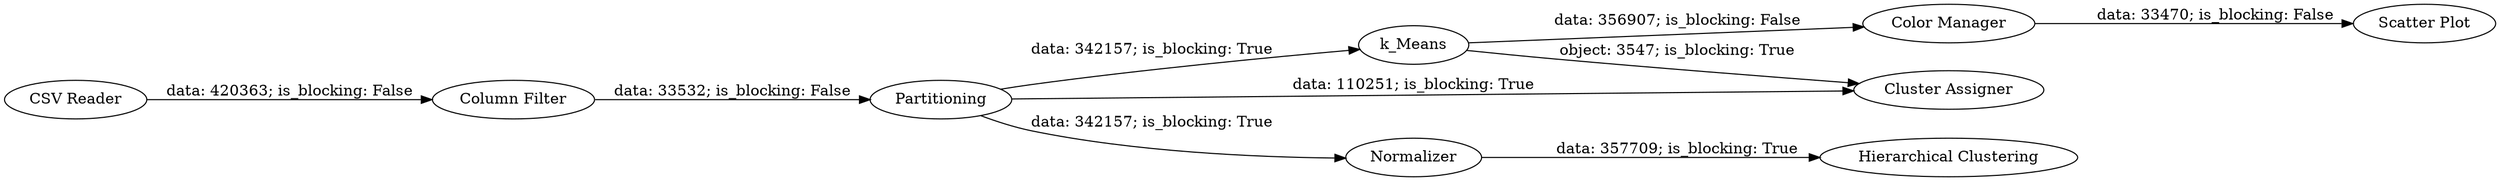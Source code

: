 digraph {
	"-3424534439665782091_4" [label=Partitioning]
	"-3424534439665782091_3" [label=k_Means]
	"-3424534439665782091_6" [label="Color Manager"]
	"-3424534439665782091_15" [label="Column Filter"]
	"-3424534439665782091_1" [label="CSV Reader"]
	"-3424534439665782091_23" [label="Scatter Plot"]
	"-3424534439665782091_10" [label="Hierarchical Clustering"]
	"-3424534439665782091_5" [label="Cluster Assigner"]
	"-3424534439665782091_9" [label=Normalizer]
	"-3424534439665782091_4" -> "-3424534439665782091_3" [label="data: 342157; is_blocking: True"]
	"-3424534439665782091_9" -> "-3424534439665782091_10" [label="data: 357709; is_blocking: True"]
	"-3424534439665782091_15" -> "-3424534439665782091_4" [label="data: 33532; is_blocking: False"]
	"-3424534439665782091_3" -> "-3424534439665782091_5" [label="object: 3547; is_blocking: True"]
	"-3424534439665782091_1" -> "-3424534439665782091_15" [label="data: 420363; is_blocking: False"]
	"-3424534439665782091_4" -> "-3424534439665782091_9" [label="data: 342157; is_blocking: True"]
	"-3424534439665782091_3" -> "-3424534439665782091_6" [label="data: 356907; is_blocking: False"]
	"-3424534439665782091_6" -> "-3424534439665782091_23" [label="data: 33470; is_blocking: False"]
	"-3424534439665782091_4" -> "-3424534439665782091_5" [label="data: 110251; is_blocking: True"]
	rankdir=LR
}
